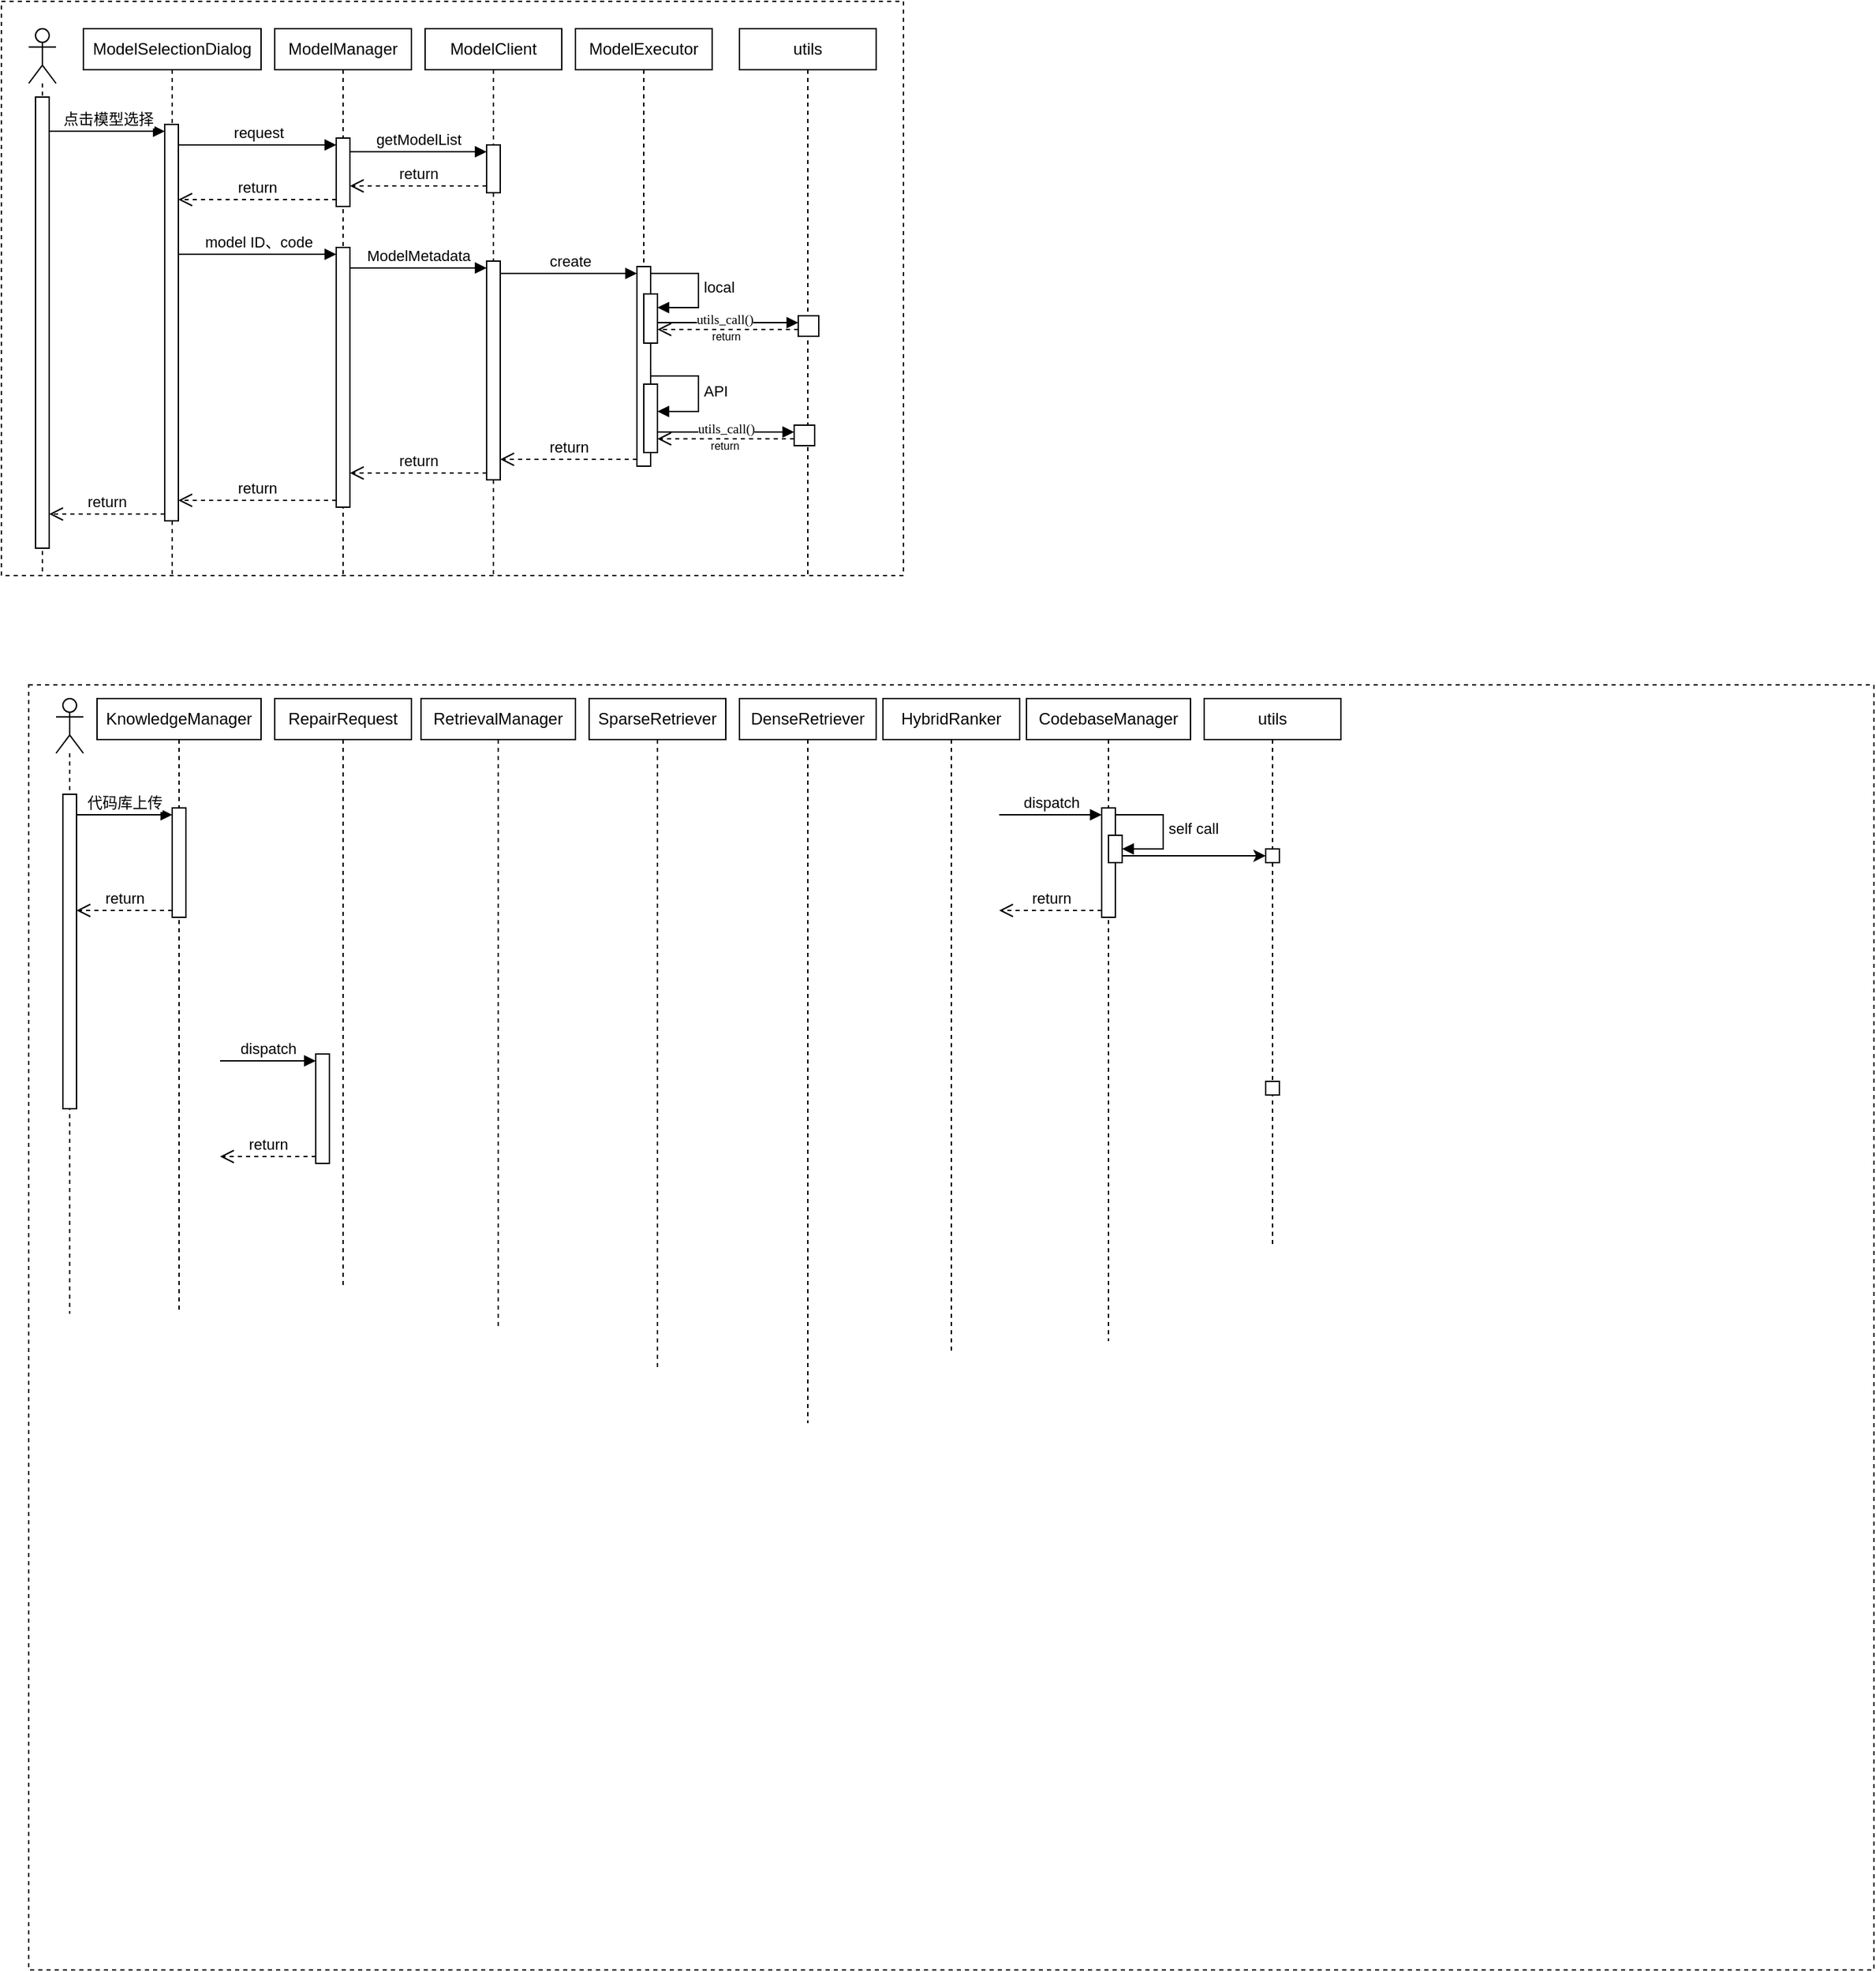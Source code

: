 <mxfile version="26.2.12">
  <diagram name="第 1 页" id="L7BnM6FXrhf_ScV4RtGR">
    <mxGraphModel dx="1698" dy="541" grid="1" gridSize="10" guides="1" tooltips="1" connect="1" arrows="1" fold="1" page="1" pageScale="1" pageWidth="827" pageHeight="1169" math="0" shadow="0">
      <root>
        <mxCell id="0" />
        <mxCell id="1" parent="0" />
        <mxCell id="oSiUhIfpG8IgEurFUvMn-1" value="" style="rounded=0;whiteSpace=wrap;html=1;dashed=1;" vertex="1" parent="1">
          <mxGeometry x="-770" y="30" width="660" height="420" as="geometry" />
        </mxCell>
        <mxCell id="oSiUhIfpG8IgEurFUvMn-2" value="" style="shape=umlLifeline;perimeter=lifelinePerimeter;whiteSpace=wrap;html=1;container=1;dropTarget=0;collapsible=0;recursiveResize=0;outlineConnect=0;portConstraint=eastwest;newEdgeStyle={&quot;curved&quot;:0,&quot;rounded&quot;:0};participant=umlActor;" vertex="1" parent="1">
          <mxGeometry x="-750" y="50" width="20" height="400" as="geometry" />
        </mxCell>
        <mxCell id="oSiUhIfpG8IgEurFUvMn-3" value="" style="html=1;points=[[0,0,0,0,5],[0,1,0,0,-5],[1,0,0,0,5],[1,1,0,0,-5]];perimeter=orthogonalPerimeter;outlineConnect=0;targetShapes=umlLifeline;portConstraint=eastwest;newEdgeStyle={&quot;curved&quot;:0,&quot;rounded&quot;:0};" vertex="1" parent="oSiUhIfpG8IgEurFUvMn-2">
          <mxGeometry x="5" y="50" width="10" height="330" as="geometry" />
        </mxCell>
        <mxCell id="oSiUhIfpG8IgEurFUvMn-4" value="ModelSelectionDialog" style="shape=umlLifeline;perimeter=lifelinePerimeter;whiteSpace=wrap;html=1;container=1;dropTarget=0;collapsible=0;recursiveResize=0;outlineConnect=0;portConstraint=eastwest;newEdgeStyle={&quot;curved&quot;:0,&quot;rounded&quot;:0};size=30;" vertex="1" parent="1">
          <mxGeometry x="-710" y="50" width="130" height="400" as="geometry" />
        </mxCell>
        <mxCell id="oSiUhIfpG8IgEurFUvMn-10" value="" style="html=1;points=[[0,0,0,0,5],[0,1,0,0,-5],[1,0,0,0,5],[1,1,0,0,-5]];perimeter=orthogonalPerimeter;outlineConnect=0;targetShapes=umlLifeline;portConstraint=eastwest;newEdgeStyle={&quot;curved&quot;:0,&quot;rounded&quot;:0};" vertex="1" parent="oSiUhIfpG8IgEurFUvMn-4">
          <mxGeometry x="59.5" y="70" width="10" height="290" as="geometry" />
        </mxCell>
        <mxCell id="oSiUhIfpG8IgEurFUvMn-5" value="ModelExecutor" style="shape=umlLifeline;perimeter=lifelinePerimeter;whiteSpace=wrap;html=1;container=1;dropTarget=0;collapsible=0;recursiveResize=0;outlineConnect=0;portConstraint=eastwest;newEdgeStyle={&quot;curved&quot;:0,&quot;rounded&quot;:0};size=30;" vertex="1" parent="1">
          <mxGeometry x="-350" y="50" width="100" height="320" as="geometry" />
        </mxCell>
        <mxCell id="oSiUhIfpG8IgEurFUvMn-26" value="" style="html=1;points=[[0,0,0,0,5],[0,1,0,0,-5],[1,0,0,0,5],[1,1,0,0,-5]];perimeter=orthogonalPerimeter;outlineConnect=0;targetShapes=umlLifeline;portConstraint=eastwest;newEdgeStyle={&quot;curved&quot;:0,&quot;rounded&quot;:0};" vertex="1" parent="oSiUhIfpG8IgEurFUvMn-5">
          <mxGeometry x="45" y="174" width="10" height="146" as="geometry" />
        </mxCell>
        <mxCell id="oSiUhIfpG8IgEurFUvMn-6" value="ModelManager" style="shape=umlLifeline;perimeter=lifelinePerimeter;whiteSpace=wrap;html=1;container=1;dropTarget=0;collapsible=0;recursiveResize=0;outlineConnect=0;portConstraint=eastwest;newEdgeStyle={&quot;curved&quot;:0,&quot;rounded&quot;:0};size=30;" vertex="1" parent="1">
          <mxGeometry x="-570" y="50" width="100" height="400" as="geometry" />
        </mxCell>
        <mxCell id="oSiUhIfpG8IgEurFUvMn-13" value="" style="html=1;points=[[0,0,0,0,5],[0,1,0,0,-5],[1,0,0,0,5],[1,1,0,0,-5]];perimeter=orthogonalPerimeter;outlineConnect=0;targetShapes=umlLifeline;portConstraint=eastwest;newEdgeStyle={&quot;curved&quot;:0,&quot;rounded&quot;:0};" vertex="1" parent="oSiUhIfpG8IgEurFUvMn-6">
          <mxGeometry x="45" y="80" width="10" height="50" as="geometry" />
        </mxCell>
        <mxCell id="oSiUhIfpG8IgEurFUvMn-19" value="" style="html=1;points=[[0,0,0,0,5],[0,1,0,0,-5],[1,0,0,0,5],[1,1,0,0,-5]];perimeter=orthogonalPerimeter;outlineConnect=0;targetShapes=umlLifeline;portConstraint=eastwest;newEdgeStyle={&quot;curved&quot;:0,&quot;rounded&quot;:0};" vertex="1" parent="oSiUhIfpG8IgEurFUvMn-6">
          <mxGeometry x="45" y="160" width="10" height="190" as="geometry" />
        </mxCell>
        <mxCell id="oSiUhIfpG8IgEurFUvMn-7" value="ModelClient" style="shape=umlLifeline;perimeter=lifelinePerimeter;whiteSpace=wrap;html=1;container=1;dropTarget=0;collapsible=0;recursiveResize=0;outlineConnect=0;portConstraint=eastwest;newEdgeStyle={&quot;curved&quot;:0,&quot;rounded&quot;:0};size=30;" vertex="1" parent="1">
          <mxGeometry x="-460" y="50" width="100" height="400" as="geometry" />
        </mxCell>
        <mxCell id="oSiUhIfpG8IgEurFUvMn-16" value="" style="html=1;points=[[0,0,0,0,5],[0,1,0,0,-5],[1,0,0,0,5],[1,1,0,0,-5]];perimeter=orthogonalPerimeter;outlineConnect=0;targetShapes=umlLifeline;portConstraint=eastwest;newEdgeStyle={&quot;curved&quot;:0,&quot;rounded&quot;:0};" vertex="1" parent="oSiUhIfpG8IgEurFUvMn-7">
          <mxGeometry x="45" y="85" width="10" height="35" as="geometry" />
        </mxCell>
        <mxCell id="oSiUhIfpG8IgEurFUvMn-22" value="" style="html=1;points=[[0,0,0,0,5],[0,1,0,0,-5],[1,0,0,0,5],[1,1,0,0,-5]];perimeter=orthogonalPerimeter;outlineConnect=0;targetShapes=umlLifeline;portConstraint=eastwest;newEdgeStyle={&quot;curved&quot;:0,&quot;rounded&quot;:0};" vertex="1" parent="oSiUhIfpG8IgEurFUvMn-7">
          <mxGeometry x="45" y="170" width="10" height="160" as="geometry" />
        </mxCell>
        <mxCell id="oSiUhIfpG8IgEurFUvMn-8" value="utils" style="shape=umlLifeline;perimeter=lifelinePerimeter;whiteSpace=wrap;html=1;container=1;dropTarget=0;collapsible=0;recursiveResize=0;outlineConnect=0;portConstraint=eastwest;newEdgeStyle={&quot;curved&quot;:0,&quot;rounded&quot;:0};size=30;" vertex="1" parent="1">
          <mxGeometry x="-230" y="50" width="100" height="400" as="geometry" />
        </mxCell>
        <mxCell id="oSiUhIfpG8IgEurFUvMn-85" value="" style="html=1;points=[[0,0,0,0,5],[0,1,0,0,-5],[1,0,0,0,5],[1,1,0,0,-5]];perimeter=orthogonalPerimeter;outlineConnect=0;targetShapes=umlLifeline;portConstraint=eastwest;newEdgeStyle={&quot;curved&quot;:0,&quot;rounded&quot;:0};" vertex="1" parent="oSiUhIfpG8IgEurFUvMn-8">
          <mxGeometry x="43" y="210" width="15" height="15" as="geometry" />
        </mxCell>
        <mxCell id="oSiUhIfpG8IgEurFUvMn-17" value="getModelList" style="html=1;verticalAlign=bottom;endArrow=block;curved=0;rounded=0;entryX=0;entryY=0;entryDx=0;entryDy=5;" edge="1" target="oSiUhIfpG8IgEurFUvMn-16" parent="1" source="oSiUhIfpG8IgEurFUvMn-13">
          <mxGeometry relative="1" as="geometry">
            <mxPoint x="-500" y="145" as="sourcePoint" />
            <mxPoint as="offset" />
          </mxGeometry>
        </mxCell>
        <mxCell id="oSiUhIfpG8IgEurFUvMn-18" value="return" style="html=1;verticalAlign=bottom;endArrow=open;dashed=1;endSize=8;curved=0;rounded=0;exitX=0;exitY=1;exitDx=0;exitDy=-5;" edge="1" source="oSiUhIfpG8IgEurFUvMn-16" parent="1" target="oSiUhIfpG8IgEurFUvMn-13">
          <mxGeometry relative="1" as="geometry">
            <mxPoint x="-500" y="215" as="targetPoint" />
          </mxGeometry>
        </mxCell>
        <mxCell id="oSiUhIfpG8IgEurFUvMn-20" value="model ID、code" style="html=1;verticalAlign=bottom;endArrow=block;curved=0;rounded=0;entryX=0;entryY=0;entryDx=0;entryDy=5;" edge="1" target="oSiUhIfpG8IgEurFUvMn-19" parent="1" source="oSiUhIfpG8IgEurFUvMn-10">
          <mxGeometry relative="1" as="geometry">
            <mxPoint x="-590" y="255" as="sourcePoint" />
          </mxGeometry>
        </mxCell>
        <mxCell id="oSiUhIfpG8IgEurFUvMn-21" value="return" style="html=1;verticalAlign=bottom;endArrow=open;dashed=1;endSize=8;curved=0;rounded=0;exitX=0;exitY=1;exitDx=0;exitDy=-5;" edge="1" source="oSiUhIfpG8IgEurFUvMn-19" parent="1" target="oSiUhIfpG8IgEurFUvMn-10">
          <mxGeometry relative="1" as="geometry">
            <mxPoint x="-640" y="395" as="targetPoint" />
          </mxGeometry>
        </mxCell>
        <mxCell id="oSiUhIfpG8IgEurFUvMn-14" value="request" style="html=1;verticalAlign=bottom;endArrow=block;curved=0;rounded=0;entryX=0;entryY=0;entryDx=0;entryDy=5;" edge="1" target="oSiUhIfpG8IgEurFUvMn-13" parent="1" source="oSiUhIfpG8IgEurFUvMn-10">
          <mxGeometry relative="1" as="geometry">
            <mxPoint x="-600" y="145" as="sourcePoint" />
            <mxPoint as="offset" />
          </mxGeometry>
        </mxCell>
        <mxCell id="oSiUhIfpG8IgEurFUvMn-15" value="return" style="html=1;verticalAlign=bottom;endArrow=open;dashed=1;endSize=8;curved=0;rounded=0;exitX=0;exitY=1;exitDx=0;exitDy=-5;" edge="1" source="oSiUhIfpG8IgEurFUvMn-13" parent="1" target="oSiUhIfpG8IgEurFUvMn-10">
          <mxGeometry relative="1" as="geometry">
            <mxPoint x="-600" y="215" as="targetPoint" />
          </mxGeometry>
        </mxCell>
        <mxCell id="oSiUhIfpG8IgEurFUvMn-12" value="return" style="html=1;verticalAlign=bottom;endArrow=open;dashed=1;endSize=8;curved=0;rounded=0;exitX=0;exitY=1;exitDx=0;exitDy=-5;" edge="1" source="oSiUhIfpG8IgEurFUvMn-10" parent="1" target="oSiUhIfpG8IgEurFUvMn-3">
          <mxGeometry relative="1" as="geometry">
            <mxPoint x="-735" y="225" as="targetPoint" />
          </mxGeometry>
        </mxCell>
        <mxCell id="oSiUhIfpG8IgEurFUvMn-11" value="点击模型选择" style="html=1;verticalAlign=bottom;endArrow=block;curved=0;rounded=0;entryX=0;entryY=0;entryDx=0;entryDy=5;" edge="1" target="oSiUhIfpG8IgEurFUvMn-10" parent="1" source="oSiUhIfpG8IgEurFUvMn-3">
          <mxGeometry x="0.008" relative="1" as="geometry">
            <mxPoint x="-735" y="155" as="sourcePoint" />
            <mxPoint as="offset" />
          </mxGeometry>
        </mxCell>
        <mxCell id="oSiUhIfpG8IgEurFUvMn-23" value="ModelMetadata" style="html=1;verticalAlign=bottom;endArrow=block;curved=0;rounded=0;entryX=0;entryY=0;entryDx=0;entryDy=5;" edge="1" target="oSiUhIfpG8IgEurFUvMn-22" parent="1" source="oSiUhIfpG8IgEurFUvMn-19">
          <mxGeometry relative="1" as="geometry">
            <mxPoint x="-600" y="175" as="sourcePoint" />
            <mxPoint as="offset" />
          </mxGeometry>
        </mxCell>
        <mxCell id="oSiUhIfpG8IgEurFUvMn-24" value="return" style="html=1;verticalAlign=bottom;endArrow=open;dashed=1;endSize=8;curved=0;rounded=0;exitX=0;exitY=1;exitDx=0;exitDy=-5;" edge="1" source="oSiUhIfpG8IgEurFUvMn-22" parent="1" target="oSiUhIfpG8IgEurFUvMn-19">
          <mxGeometry relative="1" as="geometry">
            <mxPoint x="-600" y="245" as="targetPoint" />
          </mxGeometry>
        </mxCell>
        <mxCell id="oSiUhIfpG8IgEurFUvMn-29" value="" style="html=1;points=[[0,0,0,0,5],[0,1,0,0,-5],[1,0,0,0,5],[1,1,0,0,-5]];perimeter=orthogonalPerimeter;outlineConnect=0;targetShapes=umlLifeline;portConstraint=eastwest;newEdgeStyle={&quot;curved&quot;:0,&quot;rounded&quot;:0};" vertex="1" parent="1">
          <mxGeometry x="-300" y="244" width="10" height="36" as="geometry" />
        </mxCell>
        <mxCell id="oSiUhIfpG8IgEurFUvMn-30" value="local" style="html=1;align=left;spacingLeft=2;endArrow=block;rounded=0;edgeStyle=orthogonalEdgeStyle;curved=0;rounded=0;exitX=1;exitY=0;exitDx=0;exitDy=5;exitPerimeter=0;" edge="1" target="oSiUhIfpG8IgEurFUvMn-29" parent="1" source="oSiUhIfpG8IgEurFUvMn-26">
          <mxGeometry relative="1" as="geometry">
            <mxPoint x="-255" y="224" as="sourcePoint" />
            <Array as="points">
              <mxPoint x="-260" y="229" />
              <mxPoint x="-260" y="254" />
            </Array>
          </mxGeometry>
        </mxCell>
        <mxCell id="oSiUhIfpG8IgEurFUvMn-36" value="" style="html=1;points=[[0,0,0,0,5],[0,1,0,0,-5],[1,0,0,0,5],[1,1,0,0,-5]];perimeter=orthogonalPerimeter;outlineConnect=0;targetShapes=umlLifeline;portConstraint=eastwest;newEdgeStyle={&quot;curved&quot;:0,&quot;rounded&quot;:0};" vertex="1" parent="1">
          <mxGeometry x="-300" y="310" width="10" height="50" as="geometry" />
        </mxCell>
        <mxCell id="oSiUhIfpG8IgEurFUvMn-37" value="API" style="html=1;align=left;spacingLeft=2;endArrow=block;rounded=0;edgeStyle=orthogonalEdgeStyle;curved=0;rounded=0;" edge="1" target="oSiUhIfpG8IgEurFUvMn-36" parent="1" source="oSiUhIfpG8IgEurFUvMn-26">
          <mxGeometry relative="1" as="geometry">
            <mxPoint x="-280" y="304" as="sourcePoint" />
            <Array as="points">
              <mxPoint x="-260" y="304" />
              <mxPoint x="-260" y="330" />
            </Array>
            <mxPoint x="-290" y="334" as="targetPoint" />
          </mxGeometry>
        </mxCell>
        <mxCell id="oSiUhIfpG8IgEurFUvMn-28" value="return" style="html=1;verticalAlign=bottom;endArrow=open;dashed=1;endSize=8;curved=0;rounded=0;exitX=0;exitY=1;exitDx=0;exitDy=-5;" edge="1" source="oSiUhIfpG8IgEurFUvMn-26" parent="1" target="oSiUhIfpG8IgEurFUvMn-22">
          <mxGeometry relative="1" as="geometry">
            <mxPoint x="-376" y="275" as="targetPoint" />
          </mxGeometry>
        </mxCell>
        <mxCell id="oSiUhIfpG8IgEurFUvMn-27" value="create" style="html=1;verticalAlign=bottom;endArrow=block;curved=0;rounded=0;entryX=0;entryY=0;entryDx=0;entryDy=5;" edge="1" target="oSiUhIfpG8IgEurFUvMn-26" parent="1" source="oSiUhIfpG8IgEurFUvMn-22">
          <mxGeometry x="0.011" relative="1" as="geometry">
            <mxPoint x="-376" y="229" as="sourcePoint" />
            <mxPoint as="offset" />
          </mxGeometry>
        </mxCell>
        <mxCell id="oSiUhIfpG8IgEurFUvMn-51" value="" style="rounded=0;whiteSpace=wrap;html=1;dashed=1;" vertex="1" parent="1">
          <mxGeometry x="-750" y="530" width="1350" height="940" as="geometry" />
        </mxCell>
        <mxCell id="oSiUhIfpG8IgEurFUvMn-52" value="" style="shape=umlLifeline;perimeter=lifelinePerimeter;whiteSpace=wrap;html=1;container=1;dropTarget=0;collapsible=0;recursiveResize=0;outlineConnect=0;portConstraint=eastwest;newEdgeStyle={&quot;curved&quot;:0,&quot;rounded&quot;:0};participant=umlActor;" vertex="1" parent="1">
          <mxGeometry x="-730" y="540" width="20" height="450" as="geometry" />
        </mxCell>
        <mxCell id="oSiUhIfpG8IgEurFUvMn-53" value="" style="html=1;points=[[0,0,0,0,5],[0,1,0,0,-5],[1,0,0,0,5],[1,1,0,0,-5]];perimeter=orthogonalPerimeter;outlineConnect=0;targetShapes=umlLifeline;portConstraint=eastwest;newEdgeStyle={&quot;curved&quot;:0,&quot;rounded&quot;:0};" vertex="1" parent="oSiUhIfpG8IgEurFUvMn-52">
          <mxGeometry x="5" y="70" width="10" height="230" as="geometry" />
        </mxCell>
        <mxCell id="oSiUhIfpG8IgEurFUvMn-54" value="SparseRetriever" style="shape=umlLifeline;perimeter=lifelinePerimeter;whiteSpace=wrap;html=1;container=1;dropTarget=0;collapsible=0;recursiveResize=0;outlineConnect=0;portConstraint=eastwest;newEdgeStyle={&quot;curved&quot;:0,&quot;rounded&quot;:0};size=30;" vertex="1" parent="1">
          <mxGeometry x="-340" y="540" width="100" height="490" as="geometry" />
        </mxCell>
        <mxCell id="oSiUhIfpG8IgEurFUvMn-55" value="DenseRetriever" style="shape=umlLifeline;perimeter=lifelinePerimeter;whiteSpace=wrap;html=1;container=1;dropTarget=0;collapsible=0;recursiveResize=0;outlineConnect=0;portConstraint=eastwest;newEdgeStyle={&quot;curved&quot;:0,&quot;rounded&quot;:0};size=30;" vertex="1" parent="1">
          <mxGeometry x="-230" y="540" width="100" height="530" as="geometry" />
        </mxCell>
        <mxCell id="oSiUhIfpG8IgEurFUvMn-56" value="RetrievalManager" style="shape=umlLifeline;perimeter=lifelinePerimeter;whiteSpace=wrap;html=1;container=1;dropTarget=0;collapsible=0;recursiveResize=0;outlineConnect=0;portConstraint=eastwest;newEdgeStyle={&quot;curved&quot;:0,&quot;rounded&quot;:0};size=30;" vertex="1" parent="1">
          <mxGeometry x="-463" y="540" width="113" height="460" as="geometry" />
        </mxCell>
        <mxCell id="oSiUhIfpG8IgEurFUvMn-57" value="RepairRequest" style="shape=umlLifeline;perimeter=lifelinePerimeter;whiteSpace=wrap;html=1;container=1;dropTarget=0;collapsible=0;recursiveResize=0;outlineConnect=0;portConstraint=eastwest;newEdgeStyle={&quot;curved&quot;:0,&quot;rounded&quot;:0};size=30;" vertex="1" parent="1">
          <mxGeometry x="-570" y="540" width="100" height="430" as="geometry" />
        </mxCell>
        <mxCell id="oSiUhIfpG8IgEurFUvMn-59" value="HybridRanker" style="shape=umlLifeline;perimeter=lifelinePerimeter;whiteSpace=wrap;html=1;container=1;dropTarget=0;collapsible=0;recursiveResize=0;outlineConnect=0;portConstraint=eastwest;newEdgeStyle={&quot;curved&quot;:0,&quot;rounded&quot;:0};size=30;" vertex="1" parent="1">
          <mxGeometry x="-125" y="540" width="100" height="480" as="geometry" />
        </mxCell>
        <mxCell id="oSiUhIfpG8IgEurFUvMn-60" value="CodebaseManager" style="shape=umlLifeline;perimeter=lifelinePerimeter;whiteSpace=wrap;html=1;container=1;dropTarget=0;collapsible=0;recursiveResize=0;outlineConnect=0;portConstraint=eastwest;newEdgeStyle={&quot;curved&quot;:0,&quot;rounded&quot;:0};size=30;" vertex="1" parent="1">
          <mxGeometry x="-20" y="540" width="120" height="470" as="geometry" />
        </mxCell>
        <mxCell id="oSiUhIfpG8IgEurFUvMn-72" value="" style="html=1;points=[[0,0,0,0,5],[0,1,0,0,-5],[1,0,0,0,5],[1,1,0,0,-5]];perimeter=orthogonalPerimeter;outlineConnect=0;targetShapes=umlLifeline;portConstraint=eastwest;newEdgeStyle={&quot;curved&quot;:0,&quot;rounded&quot;:0};" vertex="1" parent="oSiUhIfpG8IgEurFUvMn-60">
          <mxGeometry x="55" y="80" width="10" height="80" as="geometry" />
        </mxCell>
        <mxCell id="oSiUhIfpG8IgEurFUvMn-73" value="dispatch" style="html=1;verticalAlign=bottom;endArrow=block;curved=0;rounded=0;entryX=0;entryY=0;entryDx=0;entryDy=5;" edge="1" target="oSiUhIfpG8IgEurFUvMn-72" parent="oSiUhIfpG8IgEurFUvMn-60">
          <mxGeometry relative="1" as="geometry">
            <mxPoint x="-20" y="85" as="sourcePoint" />
          </mxGeometry>
        </mxCell>
        <mxCell id="oSiUhIfpG8IgEurFUvMn-74" value="return" style="html=1;verticalAlign=bottom;endArrow=open;dashed=1;endSize=8;curved=0;rounded=0;exitX=0;exitY=1;exitDx=0;exitDy=-5;" edge="1" source="oSiUhIfpG8IgEurFUvMn-72" parent="oSiUhIfpG8IgEurFUvMn-60">
          <mxGeometry relative="1" as="geometry">
            <mxPoint x="-20" y="155" as="targetPoint" />
          </mxGeometry>
        </mxCell>
        <mxCell id="oSiUhIfpG8IgEurFUvMn-61" value="KnowledgeManager" style="shape=umlLifeline;perimeter=lifelinePerimeter;whiteSpace=wrap;html=1;container=1;dropTarget=0;collapsible=0;recursiveResize=0;outlineConnect=0;portConstraint=eastwest;newEdgeStyle={&quot;curved&quot;:0,&quot;rounded&quot;:0};size=30;" vertex="1" parent="1">
          <mxGeometry x="-700" y="540" width="120" height="450" as="geometry" />
        </mxCell>
        <mxCell id="oSiUhIfpG8IgEurFUvMn-65" value="" style="html=1;points=[[0,0,0,0,5],[0,1,0,0,-5],[1,0,0,0,5],[1,1,0,0,-5]];perimeter=orthogonalPerimeter;outlineConnect=0;targetShapes=umlLifeline;portConstraint=eastwest;newEdgeStyle={&quot;curved&quot;:0,&quot;rounded&quot;:0};" vertex="1" parent="oSiUhIfpG8IgEurFUvMn-61">
          <mxGeometry x="55" y="80" width="10" height="80" as="geometry" />
        </mxCell>
        <mxCell id="oSiUhIfpG8IgEurFUvMn-66" value="代码库上传" style="html=1;verticalAlign=bottom;endArrow=block;curved=0;rounded=0;entryX=0;entryY=0;entryDx=0;entryDy=5;" edge="1" target="oSiUhIfpG8IgEurFUvMn-65" parent="oSiUhIfpG8IgEurFUvMn-61">
          <mxGeometry relative="1" as="geometry">
            <mxPoint x="-15" y="85" as="sourcePoint" />
          </mxGeometry>
        </mxCell>
        <mxCell id="oSiUhIfpG8IgEurFUvMn-67" value="return" style="html=1;verticalAlign=bottom;endArrow=open;dashed=1;endSize=8;curved=0;rounded=0;exitX=0;exitY=1;exitDx=0;exitDy=-5;" edge="1" source="oSiUhIfpG8IgEurFUvMn-65" parent="oSiUhIfpG8IgEurFUvMn-61">
          <mxGeometry relative="1" as="geometry">
            <mxPoint x="-15" y="155" as="targetPoint" />
          </mxGeometry>
        </mxCell>
        <mxCell id="oSiUhIfpG8IgEurFUvMn-68" value="" style="group" vertex="1" connectable="0" parent="1">
          <mxGeometry x="-610" y="800" width="80" height="80" as="geometry" />
        </mxCell>
        <mxCell id="oSiUhIfpG8IgEurFUvMn-62" value="" style="html=1;points=[[0,0,0,0,5],[0,1,0,0,-5],[1,0,0,0,5],[1,1,0,0,-5]];perimeter=orthogonalPerimeter;outlineConnect=0;targetShapes=umlLifeline;portConstraint=eastwest;newEdgeStyle={&quot;curved&quot;:0,&quot;rounded&quot;:0};" vertex="1" parent="oSiUhIfpG8IgEurFUvMn-68">
          <mxGeometry x="70" width="10" height="80" as="geometry" />
        </mxCell>
        <mxCell id="oSiUhIfpG8IgEurFUvMn-63" value="dispatch" style="html=1;verticalAlign=bottom;endArrow=block;curved=0;rounded=0;entryX=0;entryY=0;entryDx=0;entryDy=5;" edge="1" target="oSiUhIfpG8IgEurFUvMn-62" parent="oSiUhIfpG8IgEurFUvMn-68">
          <mxGeometry relative="1" as="geometry">
            <mxPoint y="5" as="sourcePoint" />
          </mxGeometry>
        </mxCell>
        <mxCell id="oSiUhIfpG8IgEurFUvMn-64" value="return" style="html=1;verticalAlign=bottom;endArrow=open;dashed=1;endSize=8;curved=0;rounded=0;exitX=0;exitY=1;exitDx=0;exitDy=-5;" edge="1" source="oSiUhIfpG8IgEurFUvMn-62" parent="oSiUhIfpG8IgEurFUvMn-68">
          <mxGeometry relative="1" as="geometry">
            <mxPoint y="75" as="targetPoint" />
          </mxGeometry>
        </mxCell>
        <mxCell id="oSiUhIfpG8IgEurFUvMn-69" value="utils" style="shape=umlLifeline;perimeter=lifelinePerimeter;whiteSpace=wrap;html=1;container=1;dropTarget=0;collapsible=0;recursiveResize=0;outlineConnect=0;portConstraint=eastwest;newEdgeStyle={&quot;curved&quot;:0,&quot;rounded&quot;:0};size=30;" vertex="1" parent="1">
          <mxGeometry x="110" y="540" width="100" height="400" as="geometry" />
        </mxCell>
        <mxCell id="oSiUhIfpG8IgEurFUvMn-70" value="" style="html=1;points=[[0,0,0,0,5],[0,1,0,0,-5],[1,0,0,0,5],[1,1,0,0,-5]];perimeter=orthogonalPerimeter;outlineConnect=0;targetShapes=umlLifeline;portConstraint=eastwest;newEdgeStyle={&quot;curved&quot;:0,&quot;rounded&quot;:0};" vertex="1" parent="oSiUhIfpG8IgEurFUvMn-69">
          <mxGeometry x="45" y="110" width="10" height="10" as="geometry" />
        </mxCell>
        <mxCell id="oSiUhIfpG8IgEurFUvMn-71" value="" style="html=1;points=[[0,0,0,0,5],[0,1,0,0,-5],[1,0,0,0,5],[1,1,0,0,-5]];perimeter=orthogonalPerimeter;outlineConnect=0;targetShapes=umlLifeline;portConstraint=eastwest;newEdgeStyle={&quot;curved&quot;:0,&quot;rounded&quot;:0};" vertex="1" parent="oSiUhIfpG8IgEurFUvMn-69">
          <mxGeometry x="45" y="280" width="10" height="10" as="geometry" />
        </mxCell>
        <mxCell id="oSiUhIfpG8IgEurFUvMn-77" style="edgeStyle=orthogonalEdgeStyle;rounded=0;orthogonalLoop=1;jettySize=auto;html=1;curved=0;exitX=1;exitY=1;exitDx=0;exitDy=-5;exitPerimeter=0;" edge="1" parent="1" source="oSiUhIfpG8IgEurFUvMn-75" target="oSiUhIfpG8IgEurFUvMn-70">
          <mxGeometry relative="1" as="geometry" />
        </mxCell>
        <mxCell id="oSiUhIfpG8IgEurFUvMn-75" value="" style="html=1;points=[[0,0,0,0,5],[0,1,0,0,-5],[1,0,0,0,5],[1,1,0,0,-5]];perimeter=orthogonalPerimeter;outlineConnect=0;targetShapes=umlLifeline;portConstraint=eastwest;newEdgeStyle={&quot;curved&quot;:0,&quot;rounded&quot;:0};" vertex="1" parent="1">
          <mxGeometry x="40" y="640" width="10" height="20" as="geometry" />
        </mxCell>
        <mxCell id="oSiUhIfpG8IgEurFUvMn-76" value="self call" style="html=1;align=left;spacingLeft=2;endArrow=block;rounded=0;edgeStyle=orthogonalEdgeStyle;curved=0;rounded=0;exitX=1;exitY=0;exitDx=0;exitDy=5;exitPerimeter=0;" edge="1" target="oSiUhIfpG8IgEurFUvMn-75" parent="1" source="oSiUhIfpG8IgEurFUvMn-72">
          <mxGeometry relative="1" as="geometry">
            <mxPoint x="80.02" y="620" as="sourcePoint" />
            <Array as="points">
              <mxPoint x="80" y="625" />
              <mxPoint x="80" y="650" />
            </Array>
          </mxGeometry>
        </mxCell>
        <mxCell id="oSiUhIfpG8IgEurFUvMn-86" value="" style="html=1;verticalAlign=bottom;endArrow=block;curved=0;rounded=0;entryX=0;entryY=0;entryDx=0;entryDy=5;" edge="1" target="oSiUhIfpG8IgEurFUvMn-85" parent="1" source="oSiUhIfpG8IgEurFUvMn-29">
          <mxGeometry relative="1" as="geometry">
            <mxPoint x="-255" y="245" as="sourcePoint" />
          </mxGeometry>
        </mxCell>
        <mxCell id="oSiUhIfpG8IgEurFUvMn-89" value="&lt;span style=&quot;font-family: &amp;quot;Times New Roman&amp;quot;; font-size: 9.608px;&quot;&gt;utils_call()&lt;/span&gt;" style="edgeLabel;html=1;align=center;verticalAlign=middle;resizable=0;points=[];" vertex="1" connectable="0" parent="oSiUhIfpG8IgEurFUvMn-86">
          <mxGeometry x="-0.079" y="1" relative="1" as="geometry">
            <mxPoint x="1" y="-2" as="offset" />
          </mxGeometry>
        </mxCell>
        <mxCell id="oSiUhIfpG8IgEurFUvMn-87" value="" style="html=1;verticalAlign=bottom;endArrow=open;dashed=1;endSize=8;curved=0;rounded=0;exitX=0;exitY=1;exitDx=0;exitDy=-5;" edge="1" source="oSiUhIfpG8IgEurFUvMn-85" parent="1" target="oSiUhIfpG8IgEurFUvMn-29">
          <mxGeometry relative="1" as="geometry">
            <mxPoint x="-255" y="315" as="targetPoint" />
          </mxGeometry>
        </mxCell>
        <mxCell id="oSiUhIfpG8IgEurFUvMn-88" value="return" style="edgeLabel;html=1;align=center;verticalAlign=middle;resizable=0;points=[];fontSize=8;" vertex="1" connectable="0" parent="oSiUhIfpG8IgEurFUvMn-87">
          <mxGeometry x="0.007" y="-1" relative="1" as="geometry">
            <mxPoint x="-1" y="6" as="offset" />
          </mxGeometry>
        </mxCell>
        <mxCell id="oSiUhIfpG8IgEurFUvMn-90" value="" style="html=1;points=[[0,0,0,0,5],[0,1,0,0,-5],[1,0,0,0,5],[1,1,0,0,-5]];perimeter=orthogonalPerimeter;outlineConnect=0;targetShapes=umlLifeline;portConstraint=eastwest;newEdgeStyle={&quot;curved&quot;:0,&quot;rounded&quot;:0};" vertex="1" parent="1">
          <mxGeometry x="-190" y="340" width="15" height="15" as="geometry" />
        </mxCell>
        <mxCell id="oSiUhIfpG8IgEurFUvMn-91" value="" style="html=1;verticalAlign=bottom;endArrow=block;curved=0;rounded=0;entryX=0;entryY=0;entryDx=0;entryDy=5;" edge="1" target="oSiUhIfpG8IgEurFUvMn-90" parent="1" source="oSiUhIfpG8IgEurFUvMn-36">
          <mxGeometry relative="1" as="geometry">
            <mxPoint x="-260" y="315" as="sourcePoint" />
          </mxGeometry>
        </mxCell>
        <mxCell id="oSiUhIfpG8IgEurFUvMn-95" value="&lt;span style=&quot;font-family: &amp;quot;Times New Roman&amp;quot;; font-size: 9.608px;&quot;&gt;utils_call()&lt;/span&gt;" style="edgeLabel;html=1;align=center;verticalAlign=middle;resizable=0;points=[];" vertex="1" connectable="0" parent="oSiUhIfpG8IgEurFUvMn-91">
          <mxGeometry x="-0.006" y="1" relative="1" as="geometry">
            <mxPoint y="-2" as="offset" />
          </mxGeometry>
        </mxCell>
        <mxCell id="oSiUhIfpG8IgEurFUvMn-92" value="" style="html=1;verticalAlign=bottom;endArrow=open;dashed=1;endSize=8;curved=0;rounded=0;exitX=0;exitY=1;exitDx=0;exitDy=-5;" edge="1" source="oSiUhIfpG8IgEurFUvMn-90" parent="1" target="oSiUhIfpG8IgEurFUvMn-36">
          <mxGeometry relative="1" as="geometry">
            <mxPoint x="-260" y="385" as="targetPoint" />
          </mxGeometry>
        </mxCell>
        <mxCell id="oSiUhIfpG8IgEurFUvMn-96" value="return" style="edgeLabel;html=1;align=center;verticalAlign=middle;resizable=0;points=[];fontSize=8;" vertex="1" connectable="0" parent="oSiUhIfpG8IgEurFUvMn-92">
          <mxGeometry x="0.034" y="1" relative="1" as="geometry">
            <mxPoint y="4" as="offset" />
          </mxGeometry>
        </mxCell>
      </root>
    </mxGraphModel>
  </diagram>
</mxfile>
